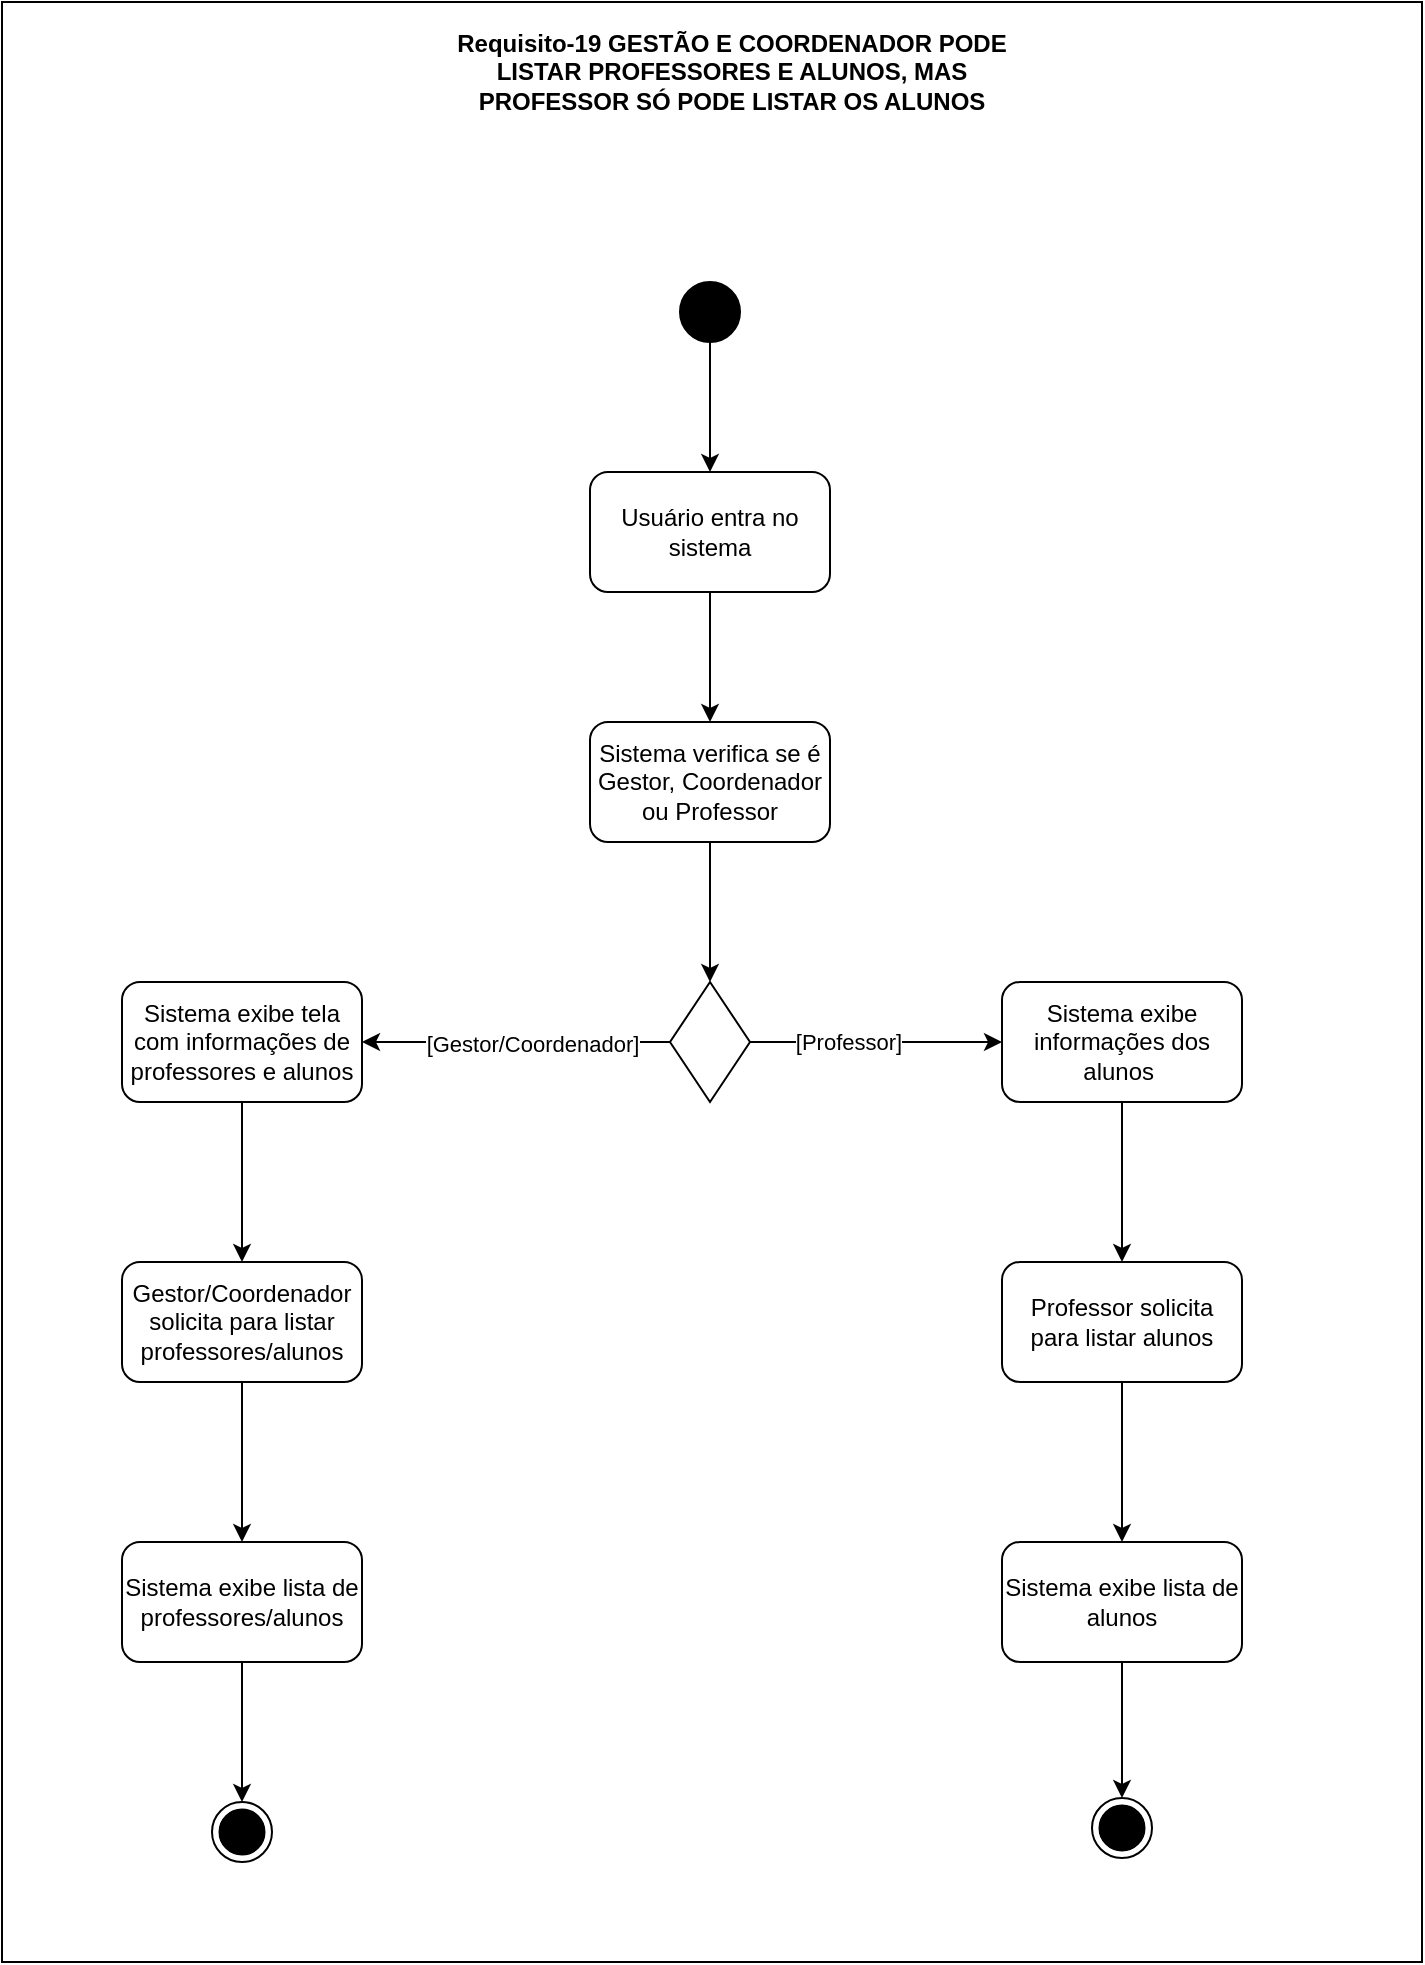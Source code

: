<mxfile version="26.2.3">
  <diagram name="Página-1" id="FPWiYQk4rjIHTvEmH_2g">
    <mxGraphModel dx="1428" dy="801" grid="1" gridSize="10" guides="1" tooltips="1" connect="1" arrows="1" fold="1" page="1" pageScale="1" pageWidth="827" pageHeight="1169" math="0" shadow="0">
      <root>
        <mxCell id="0" />
        <mxCell id="1" parent="0" />
        <mxCell id="O1uYWcM-o3qOELPwGVDj-44" value="" style="rounded=0;whiteSpace=wrap;html=1;" vertex="1" parent="1">
          <mxGeometry x="60" width="710" height="980" as="geometry" />
        </mxCell>
        <mxCell id="ibnl8cpxLP5b1Yr6Myq5-20" value="Requisito-19 GESTÃO E COORDENADOR PODE LISTAR PROFESSORES E ALUNOS, MAS PROFESSOR SÓ PODE LISTAR OS ALUNOS" style="text;html=1;align=center;verticalAlign=middle;whiteSpace=wrap;rounded=0;fontStyle=1" parent="1" vertex="1">
          <mxGeometry x="280" y="20" width="290" height="30" as="geometry" />
        </mxCell>
        <mxCell id="O1uYWcM-o3qOELPwGVDj-8" value="" style="edgeStyle=orthogonalEdgeStyle;rounded=0;orthogonalLoop=1;jettySize=auto;html=1;" edge="1" parent="1" source="O1uYWcM-o3qOELPwGVDj-6" target="O1uYWcM-o3qOELPwGVDj-7">
          <mxGeometry relative="1" as="geometry" />
        </mxCell>
        <mxCell id="O1uYWcM-o3qOELPwGVDj-6" value="" style="ellipse;whiteSpace=wrap;html=1;aspect=fixed;fillColor=#000000;" vertex="1" parent="1">
          <mxGeometry x="399" y="140" width="30" height="30" as="geometry" />
        </mxCell>
        <mxCell id="O1uYWcM-o3qOELPwGVDj-10" value="" style="edgeStyle=orthogonalEdgeStyle;rounded=0;orthogonalLoop=1;jettySize=auto;html=1;" edge="1" parent="1" source="O1uYWcM-o3qOELPwGVDj-7" target="O1uYWcM-o3qOELPwGVDj-9">
          <mxGeometry relative="1" as="geometry" />
        </mxCell>
        <mxCell id="O1uYWcM-o3qOELPwGVDj-7" value="Usuário entra no sistema" style="rounded=1;whiteSpace=wrap;html=1;fillColor=#FFFFFF;" vertex="1" parent="1">
          <mxGeometry x="354" y="235" width="120" height="60" as="geometry" />
        </mxCell>
        <mxCell id="O1uYWcM-o3qOELPwGVDj-14" style="edgeStyle=orthogonalEdgeStyle;rounded=0;orthogonalLoop=1;jettySize=auto;html=1;exitX=0.5;exitY=1;exitDx=0;exitDy=0;entryX=0.5;entryY=0;entryDx=0;entryDy=0;" edge="1" parent="1" source="O1uYWcM-o3qOELPwGVDj-9" target="O1uYWcM-o3qOELPwGVDj-13">
          <mxGeometry relative="1" as="geometry" />
        </mxCell>
        <mxCell id="O1uYWcM-o3qOELPwGVDj-9" value="Sistema verifica se é Gestor, Coordenador ou Professor" style="whiteSpace=wrap;html=1;fillColor=#FFFFFF;rounded=1;" vertex="1" parent="1">
          <mxGeometry x="354" y="360" width="120" height="60" as="geometry" />
        </mxCell>
        <mxCell id="O1uYWcM-o3qOELPwGVDj-16" style="edgeStyle=orthogonalEdgeStyle;rounded=0;orthogonalLoop=1;jettySize=auto;html=1;exitX=1;exitY=0.5;exitDx=0;exitDy=0;entryX=0;entryY=0.5;entryDx=0;entryDy=0;" edge="1" parent="1" source="O1uYWcM-o3qOELPwGVDj-13" target="O1uYWcM-o3qOELPwGVDj-15">
          <mxGeometry relative="1" as="geometry" />
        </mxCell>
        <mxCell id="O1uYWcM-o3qOELPwGVDj-20" value="[Professor]" style="edgeLabel;html=1;align=center;verticalAlign=middle;resizable=0;points=[];" vertex="1" connectable="0" parent="O1uYWcM-o3qOELPwGVDj-16">
          <mxGeometry x="-0.233" relative="1" as="geometry">
            <mxPoint as="offset" />
          </mxGeometry>
        </mxCell>
        <mxCell id="O1uYWcM-o3qOELPwGVDj-19" style="edgeStyle=orthogonalEdgeStyle;rounded=0;orthogonalLoop=1;jettySize=auto;html=1;exitX=0;exitY=0.5;exitDx=0;exitDy=0;" edge="1" parent="1" source="O1uYWcM-o3qOELPwGVDj-13" target="O1uYWcM-o3qOELPwGVDj-18">
          <mxGeometry relative="1" as="geometry" />
        </mxCell>
        <mxCell id="O1uYWcM-o3qOELPwGVDj-21" value="[Gestor/Coordenador]" style="edgeLabel;html=1;align=center;verticalAlign=middle;resizable=0;points=[];" vertex="1" connectable="0" parent="O1uYWcM-o3qOELPwGVDj-19">
          <mxGeometry x="-0.106" y="1" relative="1" as="geometry">
            <mxPoint as="offset" />
          </mxGeometry>
        </mxCell>
        <mxCell id="O1uYWcM-o3qOELPwGVDj-13" value="" style="rhombus;whiteSpace=wrap;html=1;" vertex="1" parent="1">
          <mxGeometry x="394" y="490" width="40" height="60" as="geometry" />
        </mxCell>
        <mxCell id="O1uYWcM-o3qOELPwGVDj-25" value="" style="edgeStyle=orthogonalEdgeStyle;rounded=0;orthogonalLoop=1;jettySize=auto;html=1;" edge="1" parent="1" source="O1uYWcM-o3qOELPwGVDj-15" target="O1uYWcM-o3qOELPwGVDj-24">
          <mxGeometry relative="1" as="geometry" />
        </mxCell>
        <mxCell id="O1uYWcM-o3qOELPwGVDj-15" value="Sistema exibe informações dos alunos&amp;nbsp;" style="whiteSpace=wrap;html=1;fillColor=#FFFFFF;rounded=1;" vertex="1" parent="1">
          <mxGeometry x="560" y="490" width="120" height="60" as="geometry" />
        </mxCell>
        <mxCell id="O1uYWcM-o3qOELPwGVDj-23" value="" style="edgeStyle=orthogonalEdgeStyle;rounded=0;orthogonalLoop=1;jettySize=auto;html=1;" edge="1" parent="1" source="O1uYWcM-o3qOELPwGVDj-18" target="O1uYWcM-o3qOELPwGVDj-22">
          <mxGeometry relative="1" as="geometry" />
        </mxCell>
        <mxCell id="O1uYWcM-o3qOELPwGVDj-18" value="Sistema exibe tela com informações de professores e alunos" style="whiteSpace=wrap;html=1;fillColor=#FFFFFF;rounded=1;" vertex="1" parent="1">
          <mxGeometry x="120" y="490" width="120" height="60" as="geometry" />
        </mxCell>
        <mxCell id="O1uYWcM-o3qOELPwGVDj-27" value="" style="edgeStyle=orthogonalEdgeStyle;rounded=0;orthogonalLoop=1;jettySize=auto;html=1;" edge="1" parent="1" source="O1uYWcM-o3qOELPwGVDj-22" target="O1uYWcM-o3qOELPwGVDj-26">
          <mxGeometry relative="1" as="geometry" />
        </mxCell>
        <mxCell id="O1uYWcM-o3qOELPwGVDj-22" value="Gestor/Coordenador solicita para listar professores/alunos" style="whiteSpace=wrap;html=1;fillColor=#FFFFFF;rounded=1;" vertex="1" parent="1">
          <mxGeometry x="120" y="630" width="120" height="60" as="geometry" />
        </mxCell>
        <mxCell id="O1uYWcM-o3qOELPwGVDj-35" value="" style="edgeStyle=orthogonalEdgeStyle;rounded=0;orthogonalLoop=1;jettySize=auto;html=1;" edge="1" parent="1" source="O1uYWcM-o3qOELPwGVDj-24" target="O1uYWcM-o3qOELPwGVDj-34">
          <mxGeometry relative="1" as="geometry" />
        </mxCell>
        <mxCell id="O1uYWcM-o3qOELPwGVDj-24" value="Professor solicita para listar alunos" style="whiteSpace=wrap;html=1;fillColor=#FFFFFF;rounded=1;" vertex="1" parent="1">
          <mxGeometry x="560" y="630" width="120" height="60" as="geometry" />
        </mxCell>
        <mxCell id="O1uYWcM-o3qOELPwGVDj-33" style="edgeStyle=orthogonalEdgeStyle;rounded=0;orthogonalLoop=1;jettySize=auto;html=1;exitX=0.5;exitY=1;exitDx=0;exitDy=0;entryX=0.5;entryY=0;entryDx=0;entryDy=0;" edge="1" parent="1" source="O1uYWcM-o3qOELPwGVDj-26" target="O1uYWcM-o3qOELPwGVDj-29">
          <mxGeometry relative="1" as="geometry" />
        </mxCell>
        <mxCell id="O1uYWcM-o3qOELPwGVDj-26" value="Sistema exibe lista de professores/alunos" style="whiteSpace=wrap;html=1;fillColor=#FFFFFF;rounded=1;" vertex="1" parent="1">
          <mxGeometry x="120" y="770" width="120" height="60" as="geometry" />
        </mxCell>
        <mxCell id="O1uYWcM-o3qOELPwGVDj-28" value="" style="group" vertex="1" connectable="0" parent="1">
          <mxGeometry x="165" y="900" width="30" height="30" as="geometry" />
        </mxCell>
        <mxCell id="O1uYWcM-o3qOELPwGVDj-29" value="" style="ellipse;shape=doubleEllipse;whiteSpace=wrap;html=1;aspect=fixed;fillColor=#FFFFFF;" vertex="1" parent="O1uYWcM-o3qOELPwGVDj-28">
          <mxGeometry width="30" height="30" as="geometry" />
        </mxCell>
        <mxCell id="O1uYWcM-o3qOELPwGVDj-30" value="" style="ellipse;shape=doubleEllipse;whiteSpace=wrap;html=1;aspect=fixed;fillColor=#000000;" vertex="1" parent="O1uYWcM-o3qOELPwGVDj-28">
          <mxGeometry x="3.75" y="3.75" width="22.5" height="22.5" as="geometry" />
        </mxCell>
        <mxCell id="O1uYWcM-o3qOELPwGVDj-43" style="edgeStyle=orthogonalEdgeStyle;rounded=0;orthogonalLoop=1;jettySize=auto;html=1;exitX=0.5;exitY=1;exitDx=0;exitDy=0;entryX=0.5;entryY=0;entryDx=0;entryDy=0;" edge="1" parent="1" source="O1uYWcM-o3qOELPwGVDj-34" target="O1uYWcM-o3qOELPwGVDj-41">
          <mxGeometry relative="1" as="geometry" />
        </mxCell>
        <mxCell id="O1uYWcM-o3qOELPwGVDj-34" value="Sistema exibe lista de alunos" style="whiteSpace=wrap;html=1;fillColor=#FFFFFF;rounded=1;" vertex="1" parent="1">
          <mxGeometry x="560" y="770" width="120" height="60" as="geometry" />
        </mxCell>
        <mxCell id="O1uYWcM-o3qOELPwGVDj-40" value="" style="group" vertex="1" connectable="0" parent="1">
          <mxGeometry x="605" y="898" width="30" height="30" as="geometry" />
        </mxCell>
        <mxCell id="O1uYWcM-o3qOELPwGVDj-41" value="" style="ellipse;shape=doubleEllipse;whiteSpace=wrap;html=1;aspect=fixed;fillColor=#FFFFFF;" vertex="1" parent="O1uYWcM-o3qOELPwGVDj-40">
          <mxGeometry width="30" height="30" as="geometry" />
        </mxCell>
        <mxCell id="O1uYWcM-o3qOELPwGVDj-42" value="" style="ellipse;shape=doubleEllipse;whiteSpace=wrap;html=1;aspect=fixed;fillColor=#000000;" vertex="1" parent="O1uYWcM-o3qOELPwGVDj-40">
          <mxGeometry x="3.75" y="3.75" width="22.5" height="22.5" as="geometry" />
        </mxCell>
      </root>
    </mxGraphModel>
  </diagram>
</mxfile>

